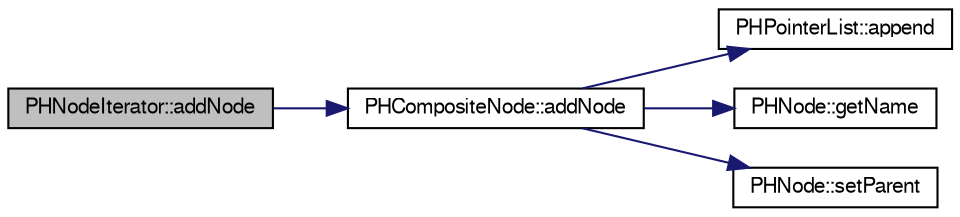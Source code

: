 digraph "PHNodeIterator::addNode"
{
  bgcolor="transparent";
  edge [fontname="FreeSans",fontsize="10",labelfontname="FreeSans",labelfontsize="10"];
  node [fontname="FreeSans",fontsize="10",shape=record];
  rankdir="LR";
  Node1 [label="PHNodeIterator::addNode",height=0.2,width=0.4,color="black", fillcolor="grey75", style="filled" fontcolor="black"];
  Node1 -> Node2 [color="midnightblue",fontsize="10",style="solid",fontname="FreeSans"];
  Node2 [label="PHCompositeNode::addNode",height=0.2,width=0.4,color="black",URL="$d5/dca/classPHCompositeNode.html#ac7dbf017614c324e218a001d729607bf"];
  Node2 -> Node3 [color="midnightblue",fontsize="10",style="solid",fontname="FreeSans"];
  Node3 [label="PHPointerList::append",height=0.2,width=0.4,color="black",URL="$d6/d86/classPHPointerList.html#af5fc4e6958b5b90c57bfb497566f503c"];
  Node2 -> Node4 [color="midnightblue",fontsize="10",style="solid",fontname="FreeSans"];
  Node4 [label="PHNode::getName",height=0.2,width=0.4,color="black",URL="$dc/d82/classPHNode.html#aca3576f926a4401eddc3d88bf0ce0de3"];
  Node2 -> Node5 [color="midnightblue",fontsize="10",style="solid",fontname="FreeSans"];
  Node5 [label="PHNode::setParent",height=0.2,width=0.4,color="black",URL="$dc/d82/classPHNode.html#adda2bd6cef2d5067bbe3016a990b7198"];
}
